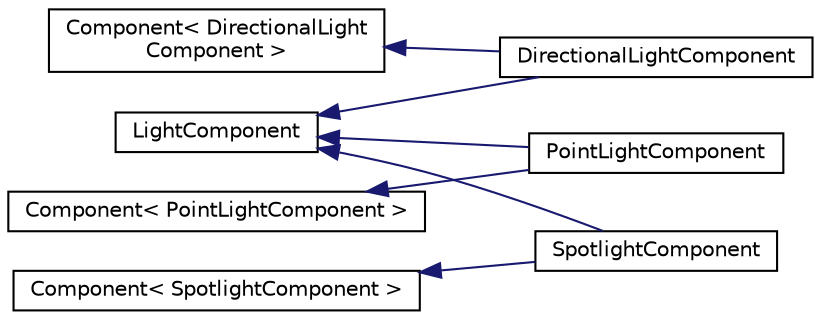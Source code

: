 digraph "Graphical Class Hierarchy"
{
  edge [fontname="Helvetica",fontsize="10",labelfontname="Helvetica",labelfontsize="10"];
  node [fontname="Helvetica",fontsize="10",shape=record];
  rankdir="LR";
  Node81 [label="Component\< DirectionalLight\lComponent \>",height=0.2,width=0.4,color="black", fillcolor="white", style="filled",URL="$struct_component.html"];
  Node81 -> Node1 [dir="back",color="midnightblue",fontsize="10",style="solid",fontname="Helvetica"];
  Node1 [label="DirectionalLightComponent",height=0.2,width=0.4,color="black", fillcolor="white", style="filled",URL="$struct_directional_light_component.html"];
  Node64 [label="Component\< PointLightComponent \>",height=0.2,width=0.4,color="black", fillcolor="white", style="filled",URL="$struct_component.html"];
  Node64 -> Node2 [dir="back",color="midnightblue",fontsize="10",style="solid",fontname="Helvetica"];
  Node2 [label="PointLightComponent",height=0.2,width=0.4,color="black", fillcolor="white", style="filled",URL="$struct_point_light_component.html"];
  Node63 [label="Component\< SpotlightComponent \>",height=0.2,width=0.4,color="black", fillcolor="white", style="filled",URL="$struct_component.html"];
  Node63 -> Node3 [dir="back",color="midnightblue",fontsize="10",style="solid",fontname="Helvetica"];
  Node3 [label="SpotlightComponent",height=0.2,width=0.4,color="black", fillcolor="white", style="filled",URL="$struct_spotlight_component.html"];
  Node0 [label="LightComponent",height=0.2,width=0.4,color="black", fillcolor="white", style="filled",URL="$struct_light_component.html"];
  Node0 -> Node1 [dir="back",color="midnightblue",fontsize="10",style="solid",fontname="Helvetica"];
  Node0 -> Node2 [dir="back",color="midnightblue",fontsize="10",style="solid",fontname="Helvetica"];
  Node0 -> Node3 [dir="back",color="midnightblue",fontsize="10",style="solid",fontname="Helvetica"];
}
